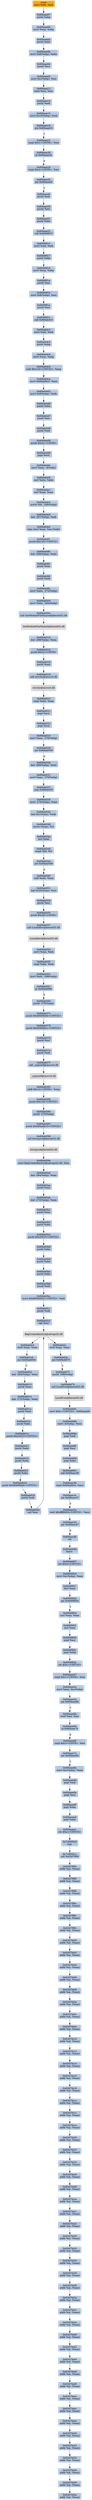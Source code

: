 digraph G {
node[shape=rectangle,style=filled,fillcolor=lightsteelblue,color=lightsteelblue]
bgcolor="transparent"
a0x6f4aae05movl_edi_edi[label="start\nmovl %edi, %edi",color="lightgrey",fillcolor="orange"];
a0x6f4aae07pushl_ebp[label="0x6f4aae07\npushl %ebp"];
a0x6f4aae08movl_esp_ebp[label="0x6f4aae08\nmovl %esp, %ebp"];
a0x6f4aae0apushl_ebx[label="0x6f4aae0a\npushl %ebx"];
a0x6f4aae0bmovl_0x8ebp__ebx[label="0x6f4aae0b\nmovl 0x8(%ebp), %ebx"];
a0x6f4aae0epushl_esi[label="0x6f4aae0e\npushl %esi"];
a0x6f4aae0fmovl_0xcebp__esi[label="0x6f4aae0f\nmovl 0xc(%ebp), %esi"];
a0x6f4aae12testl_esi_esi[label="0x6f4aae12\ntestl %esi, %esi"];
a0x6f4aae14pushl_edi[label="0x6f4aae14\npushl %edi"];
a0x6f4aae15movl_0x10ebp__edi[label="0x6f4aae15\nmovl 0x10(%ebp), %edi"];
a0x6f4aae18jne_0x6f4aae23[label="0x6f4aae18\njne 0x6f4aae23"];
a0x6f4aae23cmpl_0x1UINT8_esi[label="0x6f4aae23\ncmpl $0x1<UINT8>, %esi"];
a0x6f4aae26je_0x6f4aae2d[label="0x6f4aae26\nje 0x6f4aae2d"];
a0x6f4aae28cmpl_0x2UINT8_esi[label="0x6f4aae28\ncmpl $0x2<UINT8>, %esi"];
a0x6f4aae2bjne_0x6f4aae4f[label="0x6f4aae2b\njne 0x6f4aae4f"];
a0x6f4aae4fpushl_edi[label="0x6f4aae4f\npushl %edi"];
a0x6f4aae50pushl_esi[label="0x6f4aae50\npushl %esi"];
a0x6f4aae51pushl_ebx[label="0x6f4aae51\npushl %ebx"];
a0x6f4aae52call_0x6f499f15[label="0x6f4aae52\ncall 0x6f499f15"];
a0x6f499f15movl_edi_edi[label="0x6f499f15\nmovl %edi, %edi"];
a0x6f499f17pushl_ebp[label="0x6f499f17\npushl %ebp"];
a0x6f499f18movl_esp_ebp[label="0x6f499f18\nmovl %esp, %ebp"];
a0x6f499f1apushl_esi[label="0x6f499f1a\npushl %esi"];
a0x6f499f1bmovl_0x8ebp__esi[label="0x6f499f1b\nmovl 0x8(%ebp), %esi"];
a0x6f499f1epushl_esi[label="0x6f499f1e\npushl %esi"];
a0x6f499f1fcall_0x6f4ab4c3[label="0x6f499f1f\ncall 0x6f4ab4c3"];
a0x6f4ab4c3movl_edi_edi[label="0x6f4ab4c3\nmovl %edi, %edi"];
a0x6f4ab4c5pushl_ebp[label="0x6f4ab4c5\npushl %ebp"];
a0x6f4ab4c6movl_esp_ebp[label="0x6f4ab4c6\nmovl %esp, %ebp"];
a0x6f4ab4c8subl_0x120UINT32_esp[label="0x6f4ab4c8\nsubl $0x120<UINT32>, %esp"];
a0x6f4ab4cemovl_0x6f4ad9c4_eax[label="0x6f4ab4ce\nmovl 0x6f4ad9c4, %eax"];
a0x6f4ab4d3movl_0x8ebp__edx[label="0x6f4ab4d3\nmovl 0x8(%ebp), %edx"];
a0x6f4ab4d6pushl_ebx[label="0x6f4ab4d6\npushl %ebx"];
a0x6f4ab4d7pushl_esi[label="0x6f4ab4d7\npushl %esi"];
a0x6f4ab4d8pushl_edi[label="0x6f4ab4d8\npushl %edi"];
a0x6f4ab4d9pushl_0x41UINT8[label="0x6f4ab4d9\npushl $0x41<UINT8>"];
a0x6f4ab4dbpopl_ecx[label="0x6f4ab4db\npopl %ecx"];
a0x6f4ab4dcmovl_eax__4ebp_[label="0x6f4ab4dc\nmovl %eax, -4(%ebp)"];
a0x6f4ab4dfxorl_ebx_ebx[label="0x6f4ab4df\nxorl %ebx, %ebx"];
a0x6f4ab4e1xorl_eax_eax[label="0x6f4ab4e1\nxorl %eax, %eax"];
a0x6f4ab4e3movb_bl__268ebp_[label="0x6f4ab4e3\nmovb %bl, -268(%ebp)"];
a0x6f4ab4e9leal__267ebp__edi[label="0x6f4ab4e9\nleal -267(%ebp), %edi"];
a0x6f4ab4efrepz_stosl_eax_es_edi_[label="0x6f4ab4ef\nrepz stosl %eax, %es:(%edi)"];
a0x6f4ab4f1pushl_0x105UINT32[label="0x6f4ab4f1\npushl $0x105<UINT32>"];
a0x6f4ab4f6leal__268ebp__eax[label="0x6f4ab4f6\nleal -268(%ebp), %eax"];
a0x6f4ab4fcpushl_eax[label="0x6f4ab4fc\npushl %eax"];
a0x6f4ab4fdpushl_edx[label="0x6f4ab4fd\npushl %edx"];
a0x6f4ab4femovl_ebx__272ebp_[label="0x6f4ab4fe\nmovl %ebx, -272(%ebp)"];
a0x6f4ab504movl_ebx__284ebp_[label="0x6f4ab504\nmovl %ebx, -284(%ebp)"];
a0x6f4ab50acall_GetModuleFileNameA_kernel32_dll[label="0x6f4ab50a\ncall GetModuleFileNameA@kernel32.dll"];
GetModuleFileNameA_kernel32_dll[label="GetModuleFileNameA@kernel32.dll",color="lightgrey",fillcolor="lightgrey"];
a0x6f4ab510leal__268ebp__eax[label="0x6f4ab510\nleal -268(%ebp), %eax"];
a0x6f4ab516pushl_0x5cUINT8[label="0x6f4ab516\npushl $0x5c<UINT8>"];
a0x6f4ab518pushl_eax[label="0x6f4ab518\npushl %eax"];
a0x6f4ab519call_strrchr_msvcrt_dll[label="0x6f4ab519\ncall strrchr@msvcrt.dll"];
strrchr_msvcrt_dll[label="strrchr@msvcrt.dll",color="lightgrey",fillcolor="lightgrey"];
a0x6f4ab51fcmpl_ebx_eax[label="0x6f4ab51f\ncmpl %ebx, %eax"];
a0x6f4ab521popl_ecx[label="0x6f4ab521\npopl %ecx"];
a0x6f4ab522popl_ecx[label="0x6f4ab522\npopl %ecx"];
a0x6f4ab523movl_eax__276ebp_[label="0x6f4ab523\nmovl %eax, -276(%ebp)"];
a0x6f4ab529jne_0x6f4ab539[label="0x6f4ab529\njne 0x6f4ab539"];
a0x6f4ab52bleal__268ebp__eax[label="0x6f4ab52b\nleal -268(%ebp), %eax"];
a0x6f4ab531movl_eax__276ebp_[label="0x6f4ab531\nmovl %eax, -276(%ebp)"];
a0x6f4ab537jmp_0x6f4ab53f[label="0x6f4ab537\njmp 0x6f4ab53f"];
a0x6f4ab53fmovl__276ebp__eax[label="0x6f4ab53f\nmovl -276(%ebp), %eax"];
a0x6f4ab545leal_0x1eax__edx[label="0x6f4ab545\nleal 0x1(%eax), %edx"];
a0x6f4ab548movb_eax__cl[label="0x6f4ab548\nmovb (%eax), %cl"];
a0x6f4ab54aincl_eax[label="0x6f4ab54a\nincl %eax"];
a0x6f4ab54bcmpb_bl_cl[label="0x6f4ab54b\ncmpb %bl, %cl"];
a0x6f4ab54djne_0x6f4ab548[label="0x6f4ab54d\njne 0x6f4ab548"];
a0x6f4ab54fsubl_edx_eax[label="0x6f4ab54f\nsubl %edx, %eax"];
a0x6f4ab551leal_0x33eax__esi[label="0x6f4ab551\nleal 0x33(%eax), %esi"];
a0x6f4ab554pushl_esi[label="0x6f4ab554\npushl %esi"];
a0x6f4ab555pushl_0x40UINT8[label="0x6f4ab555\npushl $0x40<UINT8>"];
a0x6f4ab557call_LocalAlloc_kernel32_dll[label="0x6f4ab557\ncall LocalAlloc@kernel32.dll"];
LocalAlloc_kernel32_dll[label="LocalAlloc@kernel32.dll",color="lightgrey",fillcolor="lightgrey"];
a0x6f4ab55dmovl_eax_edi[label="0x6f4ab55d\nmovl %eax, %edi"];
a0x6f4ab55fcmpl_ebx_edi[label="0x6f4ab55f\ncmpl %ebx, %edi"];
a0x6f4ab561movl_edi__288ebp_[label="0x6f4ab561\nmovl %edi, -288(%ebp)"];
a0x6f4ab567je_0x6f4ab68b[label="0x6f4ab567\nje 0x6f4ab68b"];
a0x6f4ab56dpushl__276ebp_[label="0x6f4ab56d\npushl -276(%ebp)"];
a0x6f4ab573pushl_0x6f499dd4UINT32[label="0x6f4ab573\npushl $0x6f499dd4<UINT32>"];
a0x6f4ab578pushl_0x6f499dccUINT32[label="0x6f4ab578\npushl $0x6f499dcc<UINT32>"];
a0x6f4ab57dpushl_esi[label="0x6f4ab57d\npushl %esi"];
a0x6f4ab57epushl_edi[label="0x6f4ab57e\npushl %edi"];
a0x6f4ab57fcall__snprintf_msvcrt_dll[label="0x6f4ab57f\ncall _snprintf@msvcrt.dll"];
a_snprintf_msvcrt_dll[label="_snprintf@msvcrt.dll",color="lightgrey",fillcolor="lightgrey"];
a0x6f4ab585addl_0x14UINT8_esp[label="0x6f4ab585\naddl $0x14<UINT8>, %esp"];
a0x6f4ab588pushl_0x104UINT32[label="0x6f4ab588\npushl $0x104<UINT32>"];
a0x6f4ab58dpushl__276ebp_[label="0x6f4ab58d\npushl -276(%ebp)"];
a0x6f4ab593pushl_0x6f4adb10UINT32[label="0x6f4ab593\npushl $0x6f4adb10<UINT32>"];
a0x6f4ab598call_lstrcpynA_kernel32_dll[label="0x6f4ab598\ncall lstrcpynA@kernel32.dll"];
lstrcpynA_kernel32_dll[label="lstrcpynA@kernel32.dll",color="lightgrey",fillcolor="lightgrey"];
a0x6f4ab59emovl_RegCreateKeyExA_advapi32_dll_esi[label="0x6f4ab59e\nmovl RegCreateKeyExA@advapi32.dll, %esi"];
a0x6f4ab5a4leal__284ebp__eax[label="0x6f4ab5a4\nleal -284(%ebp), %eax"];
a0x6f4ab5aapushl_eax[label="0x6f4ab5aa\npushl %eax"];
a0x6f4ab5ableal__272ebp__eax[label="0x6f4ab5ab\nleal -272(%ebp), %eax"];
a0x6f4ab5b1pushl_eax[label="0x6f4ab5b1\npushl %eax"];
a0x6f4ab5b2pushl_ebx[label="0x6f4ab5b2\npushl %ebx"];
a0x6f4ab5b3pushl_0x2001fUINT32[label="0x6f4ab5b3\npushl $0x2001f<UINT32>"];
a0x6f4ab5b8pushl_ebx[label="0x6f4ab5b8\npushl %ebx"];
a0x6f4ab5b9pushl_ebx[label="0x6f4ab5b9\npushl %ebx"];
a0x6f4ab5bapushl_ebx[label="0x6f4ab5ba\npushl %ebx"];
a0x6f4ab5bbpushl_edi[label="0x6f4ab5bb\npushl %edi"];
a0x6f4ab5bcmovl_0x80000002UINT32_edi[label="0x6f4ab5bc\nmovl $0x80000002<UINT32>, %edi"];
a0x6f4ab5c1pushl_edi[label="0x6f4ab5c1\npushl %edi"];
a0x6f4ab5c2call_esi[label="0x6f4ab5c2\ncall %esi"];
RegCreateKeyExA_advapi32_dll[label="RegCreateKeyExA@advapi32.dll",color="lightgrey",fillcolor="lightgrey"];
a0x6f4ab5c4testl_eax_eax[label="0x6f4ab5c4\ntestl %eax, %eax"];
a0x6f4ab5c6jne_0x6f4ab60d[label="0x6f4ab5c6\njne 0x6f4ab60d"];
a0x6f4ab60dleal__284ebp__eax[label="0x6f4ab60d\nleal -284(%ebp), %eax"];
a0x6f4ab613pushl_eax[label="0x6f4ab613\npushl %eax"];
a0x6f4ab614leal__272ebp__eax[label="0x6f4ab614\nleal -272(%ebp), %eax"];
a0x6f4ab61apushl_eax[label="0x6f4ab61a\npushl %eax"];
a0x6f4ab61bpushl_ebx[label="0x6f4ab61b\npushl %ebx"];
a0x6f4ab61cpushl_0x2001fUINT32[label="0x6f4ab61c\npushl $0x2001f<UINT32>"];
a0x6f4ab621pushl_ebx[label="0x6f4ab621\npushl %ebx"];
a0x6f4ab622pushl_ebx[label="0x6f4ab622\npushl %ebx"];
a0x6f4ab623pushl_ebx[label="0x6f4ab623\npushl %ebx"];
a0x6f4ab624pushl_0x6f499dd4UINT32[label="0x6f4ab624\npushl $0x6f499dd4<UINT32>"];
a0x6f4ab629pushl_edi[label="0x6f4ab629\npushl %edi"];
a0x6f4ab62acall_esi[label="0x6f4ab62a\ncall %esi"];
a0x6f4ab62ctestl_eax_eax[label="0x6f4ab62c\ntestl %eax, %eax"];
a0x6f4ab62ejne_0x6f4ab675[label="0x6f4ab62e\njne 0x6f4ab675"];
a0x6f4ab675pushl__288ebp_[label="0x6f4ab675\npushl -288(%ebp)"];
a0x6f4ab67bcall_LocalFree_kernel32_dll[label="0x6f4ab67b\ncall LocalFree@kernel32.dll"];
LocalFree_kernel32_dll[label="LocalFree@kernel32.dll",color="lightgrey",fillcolor="lightgrey"];
a0x6f4ab681movl_0x1UINT32_0x6f4ada00[label="0x6f4ab681\nmovl $0x1<UINT32>, 0x6f4ada00"];
a0x6f4ab68bmovl__4ebp__ecx[label="0x6f4ab68b\nmovl -4(%ebp), %ecx"];
a0x6f4ab68epopl_edi[label="0x6f4ab68e\npopl %edi"];
a0x6f4ab68fpopl_esi[label="0x6f4ab68f\npopl %esi"];
a0x6f4ab690popl_ebx[label="0x6f4ab690\npopl %ebx"];
a0x6f4ab691call_0x6f4aac36[label="0x6f4ab691\ncall 0x6f4aac36"];
a0x6f4aac36cmpl_0x6f4ad9c4_ecx[label="0x6f4aac36\ncmpl 0x6f4ad9c4, %ecx"];
a0x6f4aac3cjne_0x6f4aac47[label="0x6f4aac3c\njne 0x6f4aac47"];
a0x6f4aac3etestl_0xffff0000UINT32_ecx[label="0x6f4aac3e\ntestl $0xffff0000<UINT32>, %ecx"];
a0x6f4aac44jne_0x6f4aac47[label="0x6f4aac44\njne 0x6f4aac47"];
a0x6f4aac46ret[label="0x6f4aac46\nret"];
a0x6f4ab696leave_[label="0x6f4ab696\nleave "];
a0x6f4ab697ret_0x4UINT16[label="0x6f4ab697\nret $0x4<UINT16>"];
a0x6f499f24movl_0xcebp__eax[label="0x6f499f24\nmovl 0xc(%ebp), %eax"];
a0x6f499f27decl_eax[label="0x6f499f27\ndecl %eax"];
a0x6f499f28jne_0x6f499f3d[label="0x6f499f28\njne 0x6f499f3d"];
a0x6f499f3dxorl_eax_eax[label="0x6f499f3d\nxorl %eax, %eax"];
a0x6f499f3fincl_eax[label="0x6f499f3f\nincl %eax"];
a0x6f499f40popl_esi[label="0x6f499f40\npopl %esi"];
a0x6f499f41popl_ebp[label="0x6f499f41\npopl %ebp"];
a0x6f499f42ret_0xcUINT16[label="0x6f499f42\nret $0xc<UINT16>"];
a0x6f4aae57cmpl_0x1UINT8_esi[label="0x6f4aae57\ncmpl $0x1<UINT8>, %esi"];
a0x6f4aae5amovl_eax_0xcebp_[label="0x6f4aae5a\nmovl %eax, 0xc(%ebp)"];
a0x6f4aae5djne_0x6f4aae6b[label="0x6f4aae5d\njne 0x6f4aae6b"];
a0x6f4aae6btestl_esi_esi[label="0x6f4aae6b\ntestl %esi, %esi"];
a0x6f4aae6dje_0x6f4aae74[label="0x6f4aae6d\nje 0x6f4aae74"];
a0x6f4aae6fcmpl_0x3UINT8_esi[label="0x6f4aae6f\ncmpl $0x3<UINT8>, %esi"];
a0x6f4aae72jne_0x6f4aae9a[label="0x6f4aae72\njne 0x6f4aae9a"];
a0x6f4aae9amovl_0xcebp__eax[label="0x6f4aae9a\nmovl 0xc(%ebp), %eax"];
a0x6f4aae9dpopl_edi[label="0x6f4aae9d\npopl %edi"];
a0x6f4aae9epopl_esi[label="0x6f4aae9e\npopl %esi"];
a0x6f4aae9fpopl_ebx[label="0x6f4aae9f\npopl %ebx"];
a0x6f4aaea0popl_ebp[label="0x6f4aaea0\npopl %ebp"];
a0x6f4aaea1ret_0xcUINT16[label="0x6f4aaea1\nret $0xc<UINT16>"];
a0x7c8000c0nop_[label="0x7c8000c0\nnop "];
a0x7c8000c1call_0x63d7f9f4[label="0x7c8000c1\ncall 0x63d7f9f4"];
a0x63d7f9f4addb_al_eax_[label="0x63d7f9f4\naddb %al, (%eax)"];
a0x63d7f9f6addb_al_eax_[label="0x63d7f9f6\naddb %al, (%eax)"];
a0x63d7f9f8addb_al_eax_[label="0x63d7f9f8\naddb %al, (%eax)"];
a0x63d7f9faaddb_al_eax_[label="0x63d7f9fa\naddb %al, (%eax)"];
a0x63d7f9fcaddb_al_eax_[label="0x63d7f9fc\naddb %al, (%eax)"];
a0x63d7f9feaddb_al_eax_[label="0x63d7f9fe\naddb %al, (%eax)"];
a0x63d7fa00addb_al_eax_[label="0x63d7fa00\naddb %al, (%eax)"];
a0x63d7fa02addb_al_eax_[label="0x63d7fa02\naddb %al, (%eax)"];
a0x63d7fa04addb_al_eax_[label="0x63d7fa04\naddb %al, (%eax)"];
a0x63d7fa06addb_al_eax_[label="0x63d7fa06\naddb %al, (%eax)"];
a0x63d7fa08addb_al_eax_[label="0x63d7fa08\naddb %al, (%eax)"];
a0x63d7fa0aaddb_al_eax_[label="0x63d7fa0a\naddb %al, (%eax)"];
a0x63d7fa0caddb_al_eax_[label="0x63d7fa0c\naddb %al, (%eax)"];
a0x63d7fa0eaddb_al_eax_[label="0x63d7fa0e\naddb %al, (%eax)"];
a0x63d7fa10addb_al_eax_[label="0x63d7fa10\naddb %al, (%eax)"];
a0x63d7fa12addb_al_eax_[label="0x63d7fa12\naddb %al, (%eax)"];
a0x63d7fa14addb_al_eax_[label="0x63d7fa14\naddb %al, (%eax)"];
a0x63d7fa16addb_al_eax_[label="0x63d7fa16\naddb %al, (%eax)"];
a0x63d7fa18addb_al_eax_[label="0x63d7fa18\naddb %al, (%eax)"];
a0x63d7fa1aaddb_al_eax_[label="0x63d7fa1a\naddb %al, (%eax)"];
a0x63d7fa1caddb_al_eax_[label="0x63d7fa1c\naddb %al, (%eax)"];
a0x63d7fa1eaddb_al_eax_[label="0x63d7fa1e\naddb %al, (%eax)"];
a0x63d7fa20addb_al_eax_[label="0x63d7fa20\naddb %al, (%eax)"];
a0x63d7fa22addb_al_eax_[label="0x63d7fa22\naddb %al, (%eax)"];
a0x63d7fa24addb_al_eax_[label="0x63d7fa24\naddb %al, (%eax)"];
a0x63d7fa26addb_al_eax_[label="0x63d7fa26\naddb %al, (%eax)"];
a0x63d7fa28addb_al_eax_[label="0x63d7fa28\naddb %al, (%eax)"];
a0x63d7fa2aaddb_al_eax_[label="0x63d7fa2a\naddb %al, (%eax)"];
a0x63d7fa2caddb_al_eax_[label="0x63d7fa2c\naddb %al, (%eax)"];
a0x63d7fa2eaddb_al_eax_[label="0x63d7fa2e\naddb %al, (%eax)"];
a0x63d7fa30addb_al_eax_[label="0x63d7fa30\naddb %al, (%eax)"];
a0x63d7fa32addb_al_eax_[label="0x63d7fa32\naddb %al, (%eax)"];
a0x63d7fa34addb_al_eax_[label="0x63d7fa34\naddb %al, (%eax)"];
a0x63d7fa36addb_al_eax_[label="0x63d7fa36\naddb %al, (%eax)"];
a0x63d7fa38addb_al_eax_[label="0x63d7fa38\naddb %al, (%eax)"];
a0x63d7fa3aaddb_al_eax_[label="0x63d7fa3a\naddb %al, (%eax)"];
a0x63d7fa3caddb_al_eax_[label="0x63d7fa3c\naddb %al, (%eax)"];
a0x63d7fa3eaddb_al_eax_[label="0x63d7fa3e\naddb %al, (%eax)"];
a0x63d7fa40addb_al_eax_[label="0x63d7fa40\naddb %al, (%eax)"];
a0x63d7fa42addb_al_eax_[label="0x63d7fa42\naddb %al, (%eax)"];
a0x63d7fa44addb_al_eax_[label="0x63d7fa44\naddb %al, (%eax)"];
a0x63d7fa46addb_al_eax_[label="0x63d7fa46\naddb %al, (%eax)"];
a0x63d7fa48addb_al_eax_[label="0x63d7fa48\naddb %al, (%eax)"];
a0x63d7fa4aaddb_al_eax_[label="0x63d7fa4a\naddb %al, (%eax)"];
a0x63d7fa4caddb_al_eax_[label="0x63d7fa4c\naddb %al, (%eax)"];
a0x63d7fa4eaddb_al_eax_[label="0x63d7fa4e\naddb %al, (%eax)"];
a0x63d7fa50addb_al_eax_[label="0x63d7fa50\naddb %al, (%eax)"];
a0x63d7fa52addb_al_eax_[label="0x63d7fa52\naddb %al, (%eax)"];
a0x63d7fa54addb_al_eax_[label="0x63d7fa54\naddb %al, (%eax)"];
a0x63d7fa56addb_al_eax_[label="0x63d7fa56\naddb %al, (%eax)"];
a0x63d7fa58addb_al_eax_[label="0x63d7fa58\naddb %al, (%eax)"];
a0x63d7fa5aaddb_al_eax_[label="0x63d7fa5a\naddb %al, (%eax)"];
a0x6f4aae05movl_edi_edi -> a0x6f4aae07pushl_ebp [color="#000000"];
a0x6f4aae07pushl_ebp -> a0x6f4aae08movl_esp_ebp [color="#000000"];
a0x6f4aae08movl_esp_ebp -> a0x6f4aae0apushl_ebx [color="#000000"];
a0x6f4aae0apushl_ebx -> a0x6f4aae0bmovl_0x8ebp__ebx [color="#000000"];
a0x6f4aae0bmovl_0x8ebp__ebx -> a0x6f4aae0epushl_esi [color="#000000"];
a0x6f4aae0epushl_esi -> a0x6f4aae0fmovl_0xcebp__esi [color="#000000"];
a0x6f4aae0fmovl_0xcebp__esi -> a0x6f4aae12testl_esi_esi [color="#000000"];
a0x6f4aae12testl_esi_esi -> a0x6f4aae14pushl_edi [color="#000000"];
a0x6f4aae14pushl_edi -> a0x6f4aae15movl_0x10ebp__edi [color="#000000"];
a0x6f4aae15movl_0x10ebp__edi -> a0x6f4aae18jne_0x6f4aae23 [color="#000000"];
a0x6f4aae18jne_0x6f4aae23 -> a0x6f4aae23cmpl_0x1UINT8_esi [color="#000000",label="T"];
a0x6f4aae23cmpl_0x1UINT8_esi -> a0x6f4aae26je_0x6f4aae2d [color="#000000"];
a0x6f4aae26je_0x6f4aae2d -> a0x6f4aae28cmpl_0x2UINT8_esi [color="#000000",label="F"];
a0x6f4aae28cmpl_0x2UINT8_esi -> a0x6f4aae2bjne_0x6f4aae4f [color="#000000"];
a0x6f4aae2bjne_0x6f4aae4f -> a0x6f4aae4fpushl_edi [color="#000000",label="T"];
a0x6f4aae4fpushl_edi -> a0x6f4aae50pushl_esi [color="#000000"];
a0x6f4aae50pushl_esi -> a0x6f4aae51pushl_ebx [color="#000000"];
a0x6f4aae51pushl_ebx -> a0x6f4aae52call_0x6f499f15 [color="#000000"];
a0x6f4aae52call_0x6f499f15 -> a0x6f499f15movl_edi_edi [color="#000000"];
a0x6f499f15movl_edi_edi -> a0x6f499f17pushl_ebp [color="#000000"];
a0x6f499f17pushl_ebp -> a0x6f499f18movl_esp_ebp [color="#000000"];
a0x6f499f18movl_esp_ebp -> a0x6f499f1apushl_esi [color="#000000"];
a0x6f499f1apushl_esi -> a0x6f499f1bmovl_0x8ebp__esi [color="#000000"];
a0x6f499f1bmovl_0x8ebp__esi -> a0x6f499f1epushl_esi [color="#000000"];
a0x6f499f1epushl_esi -> a0x6f499f1fcall_0x6f4ab4c3 [color="#000000"];
a0x6f499f1fcall_0x6f4ab4c3 -> a0x6f4ab4c3movl_edi_edi [color="#000000"];
a0x6f4ab4c3movl_edi_edi -> a0x6f4ab4c5pushl_ebp [color="#000000"];
a0x6f4ab4c5pushl_ebp -> a0x6f4ab4c6movl_esp_ebp [color="#000000"];
a0x6f4ab4c6movl_esp_ebp -> a0x6f4ab4c8subl_0x120UINT32_esp [color="#000000"];
a0x6f4ab4c8subl_0x120UINT32_esp -> a0x6f4ab4cemovl_0x6f4ad9c4_eax [color="#000000"];
a0x6f4ab4cemovl_0x6f4ad9c4_eax -> a0x6f4ab4d3movl_0x8ebp__edx [color="#000000"];
a0x6f4ab4d3movl_0x8ebp__edx -> a0x6f4ab4d6pushl_ebx [color="#000000"];
a0x6f4ab4d6pushl_ebx -> a0x6f4ab4d7pushl_esi [color="#000000"];
a0x6f4ab4d7pushl_esi -> a0x6f4ab4d8pushl_edi [color="#000000"];
a0x6f4ab4d8pushl_edi -> a0x6f4ab4d9pushl_0x41UINT8 [color="#000000"];
a0x6f4ab4d9pushl_0x41UINT8 -> a0x6f4ab4dbpopl_ecx [color="#000000"];
a0x6f4ab4dbpopl_ecx -> a0x6f4ab4dcmovl_eax__4ebp_ [color="#000000"];
a0x6f4ab4dcmovl_eax__4ebp_ -> a0x6f4ab4dfxorl_ebx_ebx [color="#000000"];
a0x6f4ab4dfxorl_ebx_ebx -> a0x6f4ab4e1xorl_eax_eax [color="#000000"];
a0x6f4ab4e1xorl_eax_eax -> a0x6f4ab4e3movb_bl__268ebp_ [color="#000000"];
a0x6f4ab4e3movb_bl__268ebp_ -> a0x6f4ab4e9leal__267ebp__edi [color="#000000"];
a0x6f4ab4e9leal__267ebp__edi -> a0x6f4ab4efrepz_stosl_eax_es_edi_ [color="#000000"];
a0x6f4ab4efrepz_stosl_eax_es_edi_ -> a0x6f4ab4f1pushl_0x105UINT32 [color="#000000"];
a0x6f4ab4f1pushl_0x105UINT32 -> a0x6f4ab4f6leal__268ebp__eax [color="#000000"];
a0x6f4ab4f6leal__268ebp__eax -> a0x6f4ab4fcpushl_eax [color="#000000"];
a0x6f4ab4fcpushl_eax -> a0x6f4ab4fdpushl_edx [color="#000000"];
a0x6f4ab4fdpushl_edx -> a0x6f4ab4femovl_ebx__272ebp_ [color="#000000"];
a0x6f4ab4femovl_ebx__272ebp_ -> a0x6f4ab504movl_ebx__284ebp_ [color="#000000"];
a0x6f4ab504movl_ebx__284ebp_ -> a0x6f4ab50acall_GetModuleFileNameA_kernel32_dll [color="#000000"];
a0x6f4ab50acall_GetModuleFileNameA_kernel32_dll -> GetModuleFileNameA_kernel32_dll [color="#000000"];
GetModuleFileNameA_kernel32_dll -> a0x6f4ab510leal__268ebp__eax [color="#000000"];
a0x6f4ab510leal__268ebp__eax -> a0x6f4ab516pushl_0x5cUINT8 [color="#000000"];
a0x6f4ab516pushl_0x5cUINT8 -> a0x6f4ab518pushl_eax [color="#000000"];
a0x6f4ab518pushl_eax -> a0x6f4ab519call_strrchr_msvcrt_dll [color="#000000"];
a0x6f4ab519call_strrchr_msvcrt_dll -> strrchr_msvcrt_dll [color="#000000"];
strrchr_msvcrt_dll -> a0x6f4ab51fcmpl_ebx_eax [color="#000000"];
a0x6f4ab51fcmpl_ebx_eax -> a0x6f4ab521popl_ecx [color="#000000"];
a0x6f4ab521popl_ecx -> a0x6f4ab522popl_ecx [color="#000000"];
a0x6f4ab522popl_ecx -> a0x6f4ab523movl_eax__276ebp_ [color="#000000"];
a0x6f4ab523movl_eax__276ebp_ -> a0x6f4ab529jne_0x6f4ab539 [color="#000000"];
a0x6f4ab529jne_0x6f4ab539 -> a0x6f4ab52bleal__268ebp__eax [color="#000000",label="F"];
a0x6f4ab52bleal__268ebp__eax -> a0x6f4ab531movl_eax__276ebp_ [color="#000000"];
a0x6f4ab531movl_eax__276ebp_ -> a0x6f4ab537jmp_0x6f4ab53f [color="#000000"];
a0x6f4ab537jmp_0x6f4ab53f -> a0x6f4ab53fmovl__276ebp__eax [color="#000000"];
a0x6f4ab53fmovl__276ebp__eax -> a0x6f4ab545leal_0x1eax__edx [color="#000000"];
a0x6f4ab545leal_0x1eax__edx -> a0x6f4ab548movb_eax__cl [color="#000000"];
a0x6f4ab548movb_eax__cl -> a0x6f4ab54aincl_eax [color="#000000"];
a0x6f4ab54aincl_eax -> a0x6f4ab54bcmpb_bl_cl [color="#000000"];
a0x6f4ab54bcmpb_bl_cl -> a0x6f4ab54djne_0x6f4ab548 [color="#000000"];
a0x6f4ab54djne_0x6f4ab548 -> a0x6f4ab54fsubl_edx_eax [color="#000000",label="F"];
a0x6f4ab54fsubl_edx_eax -> a0x6f4ab551leal_0x33eax__esi [color="#000000"];
a0x6f4ab551leal_0x33eax__esi -> a0x6f4ab554pushl_esi [color="#000000"];
a0x6f4ab554pushl_esi -> a0x6f4ab555pushl_0x40UINT8 [color="#000000"];
a0x6f4ab555pushl_0x40UINT8 -> a0x6f4ab557call_LocalAlloc_kernel32_dll [color="#000000"];
a0x6f4ab557call_LocalAlloc_kernel32_dll -> LocalAlloc_kernel32_dll [color="#000000"];
LocalAlloc_kernel32_dll -> a0x6f4ab55dmovl_eax_edi [color="#000000"];
a0x6f4ab55dmovl_eax_edi -> a0x6f4ab55fcmpl_ebx_edi [color="#000000"];
a0x6f4ab55fcmpl_ebx_edi -> a0x6f4ab561movl_edi__288ebp_ [color="#000000"];
a0x6f4ab561movl_edi__288ebp_ -> a0x6f4ab567je_0x6f4ab68b [color="#000000"];
a0x6f4ab567je_0x6f4ab68b -> a0x6f4ab56dpushl__276ebp_ [color="#000000",label="F"];
a0x6f4ab56dpushl__276ebp_ -> a0x6f4ab573pushl_0x6f499dd4UINT32 [color="#000000"];
a0x6f4ab573pushl_0x6f499dd4UINT32 -> a0x6f4ab578pushl_0x6f499dccUINT32 [color="#000000"];
a0x6f4ab578pushl_0x6f499dccUINT32 -> a0x6f4ab57dpushl_esi [color="#000000"];
a0x6f4ab57dpushl_esi -> a0x6f4ab57epushl_edi [color="#000000"];
a0x6f4ab57epushl_edi -> a0x6f4ab57fcall__snprintf_msvcrt_dll [color="#000000"];
a0x6f4ab57fcall__snprintf_msvcrt_dll -> a_snprintf_msvcrt_dll [color="#000000"];
a_snprintf_msvcrt_dll -> a0x6f4ab585addl_0x14UINT8_esp [color="#000000"];
a0x6f4ab585addl_0x14UINT8_esp -> a0x6f4ab588pushl_0x104UINT32 [color="#000000"];
a0x6f4ab588pushl_0x104UINT32 -> a0x6f4ab58dpushl__276ebp_ [color="#000000"];
a0x6f4ab58dpushl__276ebp_ -> a0x6f4ab593pushl_0x6f4adb10UINT32 [color="#000000"];
a0x6f4ab593pushl_0x6f4adb10UINT32 -> a0x6f4ab598call_lstrcpynA_kernel32_dll [color="#000000"];
a0x6f4ab598call_lstrcpynA_kernel32_dll -> lstrcpynA_kernel32_dll [color="#000000"];
lstrcpynA_kernel32_dll -> a0x6f4ab59emovl_RegCreateKeyExA_advapi32_dll_esi [color="#000000"];
a0x6f4ab59emovl_RegCreateKeyExA_advapi32_dll_esi -> a0x6f4ab5a4leal__284ebp__eax [color="#000000"];
a0x6f4ab5a4leal__284ebp__eax -> a0x6f4ab5aapushl_eax [color="#000000"];
a0x6f4ab5aapushl_eax -> a0x6f4ab5ableal__272ebp__eax [color="#000000"];
a0x6f4ab5ableal__272ebp__eax -> a0x6f4ab5b1pushl_eax [color="#000000"];
a0x6f4ab5b1pushl_eax -> a0x6f4ab5b2pushl_ebx [color="#000000"];
a0x6f4ab5b2pushl_ebx -> a0x6f4ab5b3pushl_0x2001fUINT32 [color="#000000"];
a0x6f4ab5b3pushl_0x2001fUINT32 -> a0x6f4ab5b8pushl_ebx [color="#000000"];
a0x6f4ab5b8pushl_ebx -> a0x6f4ab5b9pushl_ebx [color="#000000"];
a0x6f4ab5b9pushl_ebx -> a0x6f4ab5bapushl_ebx [color="#000000"];
a0x6f4ab5bapushl_ebx -> a0x6f4ab5bbpushl_edi [color="#000000"];
a0x6f4ab5bbpushl_edi -> a0x6f4ab5bcmovl_0x80000002UINT32_edi [color="#000000"];
a0x6f4ab5bcmovl_0x80000002UINT32_edi -> a0x6f4ab5c1pushl_edi [color="#000000"];
a0x6f4ab5c1pushl_edi -> a0x6f4ab5c2call_esi [color="#000000"];
a0x6f4ab5c2call_esi -> RegCreateKeyExA_advapi32_dll [color="#000000"];
RegCreateKeyExA_advapi32_dll -> a0x6f4ab5c4testl_eax_eax [color="#000000"];
a0x6f4ab5c4testl_eax_eax -> a0x6f4ab5c6jne_0x6f4ab60d [color="#000000"];
a0x6f4ab5c6jne_0x6f4ab60d -> a0x6f4ab60dleal__284ebp__eax [color="#000000",label="T"];
a0x6f4ab60dleal__284ebp__eax -> a0x6f4ab613pushl_eax [color="#000000"];
a0x6f4ab613pushl_eax -> a0x6f4ab614leal__272ebp__eax [color="#000000"];
a0x6f4ab614leal__272ebp__eax -> a0x6f4ab61apushl_eax [color="#000000"];
a0x6f4ab61apushl_eax -> a0x6f4ab61bpushl_ebx [color="#000000"];
a0x6f4ab61bpushl_ebx -> a0x6f4ab61cpushl_0x2001fUINT32 [color="#000000"];
a0x6f4ab61cpushl_0x2001fUINT32 -> a0x6f4ab621pushl_ebx [color="#000000"];
a0x6f4ab621pushl_ebx -> a0x6f4ab622pushl_ebx [color="#000000"];
a0x6f4ab622pushl_ebx -> a0x6f4ab623pushl_ebx [color="#000000"];
a0x6f4ab623pushl_ebx -> a0x6f4ab624pushl_0x6f499dd4UINT32 [color="#000000"];
a0x6f4ab624pushl_0x6f499dd4UINT32 -> a0x6f4ab629pushl_edi [color="#000000"];
a0x6f4ab629pushl_edi -> a0x6f4ab62acall_esi [color="#000000"];
a0x6f4ab62acall_esi -> RegCreateKeyExA_advapi32_dll [color="#000000"];
RegCreateKeyExA_advapi32_dll -> a0x6f4ab62ctestl_eax_eax [color="#000000"];
a0x6f4ab62ctestl_eax_eax -> a0x6f4ab62ejne_0x6f4ab675 [color="#000000"];
a0x6f4ab62ejne_0x6f4ab675 -> a0x6f4ab675pushl__288ebp_ [color="#000000",label="T"];
a0x6f4ab675pushl__288ebp_ -> a0x6f4ab67bcall_LocalFree_kernel32_dll [color="#000000"];
a0x6f4ab67bcall_LocalFree_kernel32_dll -> LocalFree_kernel32_dll [color="#000000"];
LocalFree_kernel32_dll -> a0x6f4ab681movl_0x1UINT32_0x6f4ada00 [color="#000000"];
a0x6f4ab681movl_0x1UINT32_0x6f4ada00 -> a0x6f4ab68bmovl__4ebp__ecx [color="#000000"];
a0x6f4ab68bmovl__4ebp__ecx -> a0x6f4ab68epopl_edi [color="#000000"];
a0x6f4ab68epopl_edi -> a0x6f4ab68fpopl_esi [color="#000000"];
a0x6f4ab68fpopl_esi -> a0x6f4ab690popl_ebx [color="#000000"];
a0x6f4ab690popl_ebx -> a0x6f4ab691call_0x6f4aac36 [color="#000000"];
a0x6f4ab691call_0x6f4aac36 -> a0x6f4aac36cmpl_0x6f4ad9c4_ecx [color="#000000"];
a0x6f4aac36cmpl_0x6f4ad9c4_ecx -> a0x6f4aac3cjne_0x6f4aac47 [color="#000000"];
a0x6f4aac3cjne_0x6f4aac47 -> a0x6f4aac3etestl_0xffff0000UINT32_ecx [color="#000000",label="F"];
a0x6f4aac3etestl_0xffff0000UINT32_ecx -> a0x6f4aac44jne_0x6f4aac47 [color="#000000"];
a0x6f4aac44jne_0x6f4aac47 -> a0x6f4aac46ret [color="#000000",label="F"];
a0x6f4aac46ret -> a0x6f4ab696leave_ [color="#000000"];
a0x6f4ab696leave_ -> a0x6f4ab697ret_0x4UINT16 [color="#000000"];
a0x6f4ab697ret_0x4UINT16 -> a0x6f499f24movl_0xcebp__eax [color="#000000"];
a0x6f499f24movl_0xcebp__eax -> a0x6f499f27decl_eax [color="#000000"];
a0x6f499f27decl_eax -> a0x6f499f28jne_0x6f499f3d [color="#000000"];
a0x6f499f28jne_0x6f499f3d -> a0x6f499f3dxorl_eax_eax [color="#000000",label="T"];
a0x6f499f3dxorl_eax_eax -> a0x6f499f3fincl_eax [color="#000000"];
a0x6f499f3fincl_eax -> a0x6f499f40popl_esi [color="#000000"];
a0x6f499f40popl_esi -> a0x6f499f41popl_ebp [color="#000000"];
a0x6f499f41popl_ebp -> a0x6f499f42ret_0xcUINT16 [color="#000000"];
a0x6f499f42ret_0xcUINT16 -> a0x6f4aae57cmpl_0x1UINT8_esi [color="#000000"];
a0x6f4aae57cmpl_0x1UINT8_esi -> a0x6f4aae5amovl_eax_0xcebp_ [color="#000000"];
a0x6f4aae5amovl_eax_0xcebp_ -> a0x6f4aae5djne_0x6f4aae6b [color="#000000"];
a0x6f4aae5djne_0x6f4aae6b -> a0x6f4aae6btestl_esi_esi [color="#000000",label="T"];
a0x6f4aae6btestl_esi_esi -> a0x6f4aae6dje_0x6f4aae74 [color="#000000"];
a0x6f4aae6dje_0x6f4aae74 -> a0x6f4aae6fcmpl_0x3UINT8_esi [color="#000000",label="F"];
a0x6f4aae6fcmpl_0x3UINT8_esi -> a0x6f4aae72jne_0x6f4aae9a [color="#000000"];
a0x6f4aae72jne_0x6f4aae9a -> a0x6f4aae9amovl_0xcebp__eax [color="#000000",label="T"];
a0x6f4aae9amovl_0xcebp__eax -> a0x6f4aae9dpopl_edi [color="#000000"];
a0x6f4aae9dpopl_edi -> a0x6f4aae9epopl_esi [color="#000000"];
a0x6f4aae9epopl_esi -> a0x6f4aae9fpopl_ebx [color="#000000"];
a0x6f4aae9fpopl_ebx -> a0x6f4aaea0popl_ebp [color="#000000"];
a0x6f4aaea0popl_ebp -> a0x6f4aaea1ret_0xcUINT16 [color="#000000"];
a0x6f4aaea1ret_0xcUINT16 -> a0x7c8000c0nop_ [color="#000000"];
a0x7c8000c0nop_ -> a0x7c8000c1call_0x63d7f9f4 [color="#000000"];
a0x7c8000c1call_0x63d7f9f4 -> a0x63d7f9f4addb_al_eax_ [color="#000000"];
a0x63d7f9f4addb_al_eax_ -> a0x63d7f9f6addb_al_eax_ [color="#000000"];
a0x63d7f9f6addb_al_eax_ -> a0x63d7f9f8addb_al_eax_ [color="#000000"];
a0x63d7f9f8addb_al_eax_ -> a0x63d7f9faaddb_al_eax_ [color="#000000"];
a0x63d7f9faaddb_al_eax_ -> a0x63d7f9fcaddb_al_eax_ [color="#000000"];
a0x63d7f9fcaddb_al_eax_ -> a0x63d7f9feaddb_al_eax_ [color="#000000"];
a0x63d7f9feaddb_al_eax_ -> a0x63d7fa00addb_al_eax_ [color="#000000"];
a0x63d7fa00addb_al_eax_ -> a0x63d7fa02addb_al_eax_ [color="#000000"];
a0x63d7fa02addb_al_eax_ -> a0x63d7fa04addb_al_eax_ [color="#000000"];
a0x63d7fa04addb_al_eax_ -> a0x63d7fa06addb_al_eax_ [color="#000000"];
a0x63d7fa06addb_al_eax_ -> a0x63d7fa08addb_al_eax_ [color="#000000"];
a0x63d7fa08addb_al_eax_ -> a0x63d7fa0aaddb_al_eax_ [color="#000000"];
a0x63d7fa0aaddb_al_eax_ -> a0x63d7fa0caddb_al_eax_ [color="#000000"];
a0x63d7fa0caddb_al_eax_ -> a0x63d7fa0eaddb_al_eax_ [color="#000000"];
a0x63d7fa0eaddb_al_eax_ -> a0x63d7fa10addb_al_eax_ [color="#000000"];
a0x63d7fa10addb_al_eax_ -> a0x63d7fa12addb_al_eax_ [color="#000000"];
a0x63d7fa12addb_al_eax_ -> a0x63d7fa14addb_al_eax_ [color="#000000"];
a0x63d7fa14addb_al_eax_ -> a0x63d7fa16addb_al_eax_ [color="#000000"];
a0x63d7fa16addb_al_eax_ -> a0x63d7fa18addb_al_eax_ [color="#000000"];
a0x63d7fa18addb_al_eax_ -> a0x63d7fa1aaddb_al_eax_ [color="#000000"];
a0x63d7fa1aaddb_al_eax_ -> a0x63d7fa1caddb_al_eax_ [color="#000000"];
a0x63d7fa1caddb_al_eax_ -> a0x63d7fa1eaddb_al_eax_ [color="#000000"];
a0x63d7fa1eaddb_al_eax_ -> a0x63d7fa20addb_al_eax_ [color="#000000"];
a0x63d7fa20addb_al_eax_ -> a0x63d7fa22addb_al_eax_ [color="#000000"];
a0x63d7fa22addb_al_eax_ -> a0x63d7fa24addb_al_eax_ [color="#000000"];
a0x63d7fa24addb_al_eax_ -> a0x63d7fa26addb_al_eax_ [color="#000000"];
a0x63d7fa26addb_al_eax_ -> a0x63d7fa28addb_al_eax_ [color="#000000"];
a0x63d7fa28addb_al_eax_ -> a0x63d7fa2aaddb_al_eax_ [color="#000000"];
a0x63d7fa2aaddb_al_eax_ -> a0x63d7fa2caddb_al_eax_ [color="#000000"];
a0x63d7fa2caddb_al_eax_ -> a0x63d7fa2eaddb_al_eax_ [color="#000000"];
a0x63d7fa2eaddb_al_eax_ -> a0x63d7fa30addb_al_eax_ [color="#000000"];
a0x63d7fa30addb_al_eax_ -> a0x63d7fa32addb_al_eax_ [color="#000000"];
a0x63d7fa32addb_al_eax_ -> a0x63d7fa34addb_al_eax_ [color="#000000"];
a0x63d7fa34addb_al_eax_ -> a0x63d7fa36addb_al_eax_ [color="#000000"];
a0x63d7fa36addb_al_eax_ -> a0x63d7fa38addb_al_eax_ [color="#000000"];
a0x63d7fa38addb_al_eax_ -> a0x63d7fa3aaddb_al_eax_ [color="#000000"];
a0x63d7fa3aaddb_al_eax_ -> a0x63d7fa3caddb_al_eax_ [color="#000000"];
a0x63d7fa3caddb_al_eax_ -> a0x63d7fa3eaddb_al_eax_ [color="#000000"];
a0x63d7fa3eaddb_al_eax_ -> a0x63d7fa40addb_al_eax_ [color="#000000"];
a0x63d7fa40addb_al_eax_ -> a0x63d7fa42addb_al_eax_ [color="#000000"];
a0x63d7fa42addb_al_eax_ -> a0x63d7fa44addb_al_eax_ [color="#000000"];
a0x63d7fa44addb_al_eax_ -> a0x63d7fa46addb_al_eax_ [color="#000000"];
a0x63d7fa46addb_al_eax_ -> a0x63d7fa48addb_al_eax_ [color="#000000"];
a0x63d7fa48addb_al_eax_ -> a0x63d7fa4aaddb_al_eax_ [color="#000000"];
a0x63d7fa4aaddb_al_eax_ -> a0x63d7fa4caddb_al_eax_ [color="#000000"];
a0x63d7fa4caddb_al_eax_ -> a0x63d7fa4eaddb_al_eax_ [color="#000000"];
a0x63d7fa4eaddb_al_eax_ -> a0x63d7fa50addb_al_eax_ [color="#000000"];
a0x63d7fa50addb_al_eax_ -> a0x63d7fa52addb_al_eax_ [color="#000000"];
a0x63d7fa52addb_al_eax_ -> a0x63d7fa54addb_al_eax_ [color="#000000"];
a0x63d7fa54addb_al_eax_ -> a0x63d7fa56addb_al_eax_ [color="#000000"];
a0x63d7fa56addb_al_eax_ -> a0x63d7fa58addb_al_eax_ [color="#000000"];
a0x63d7fa58addb_al_eax_ -> a0x63d7fa5aaddb_al_eax_ [color="#000000"];
}
